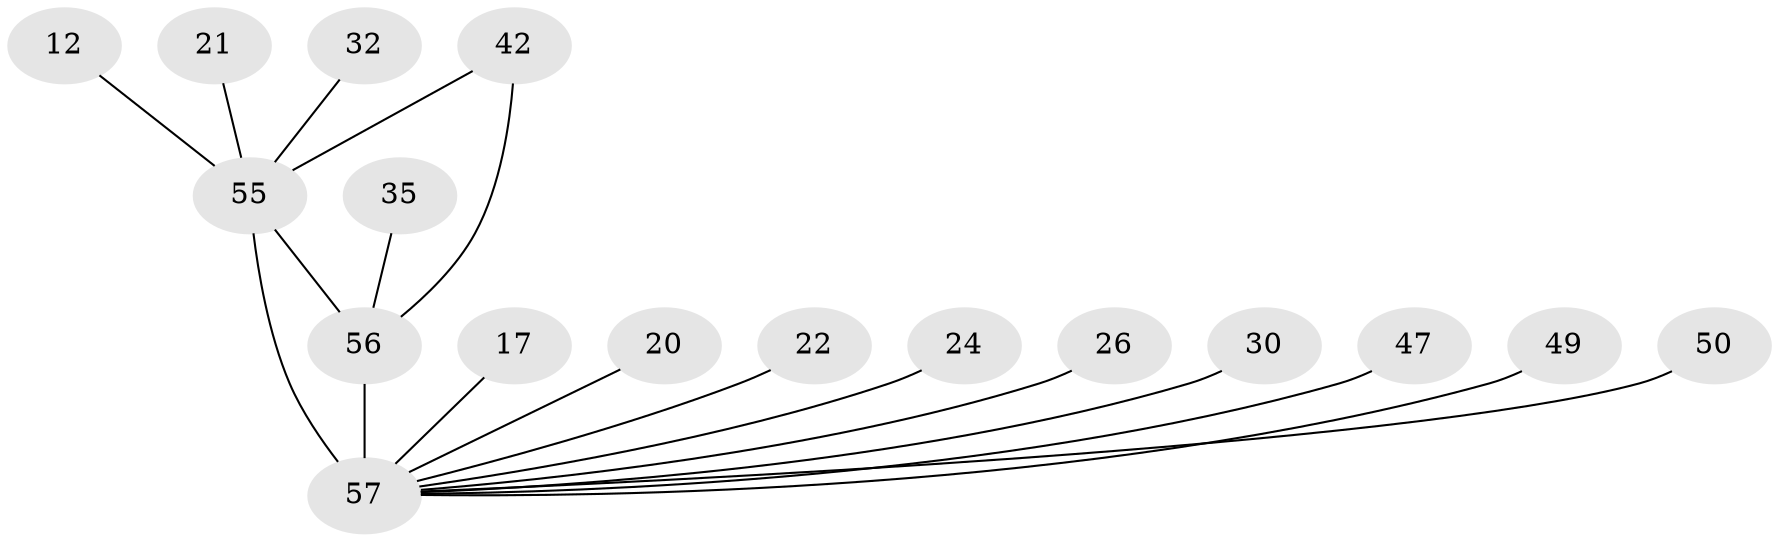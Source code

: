 // original degree distribution, {14: 0.017543859649122806, 11: 0.03508771929824561, 13: 0.03508771929824561, 15: 0.017543859649122806, 20: 0.05263157894736842, 27: 0.017543859649122806, 3: 0.21052631578947367, 2: 0.5614035087719298, 6: 0.017543859649122806, 4: 0.03508771929824561}
// Generated by graph-tools (version 1.1) at 2025/46/03/04/25 21:46:39]
// undirected, 17 vertices, 18 edges
graph export_dot {
graph [start="1"]
  node [color=gray90,style=filled];
  12;
  17;
  20;
  21;
  22;
  24;
  26;
  30;
  32;
  35;
  42;
  47;
  49;
  50 [super="+46"];
  55 [super="+34+25+43+40"];
  56 [super="+11+4+52"];
  57 [super="+54"];
  12 -- 55;
  17 -- 57 [weight=2];
  20 -- 57 [weight=2];
  21 -- 55 [weight=2];
  22 -- 57 [weight=2];
  24 -- 57 [weight=2];
  26 -- 57 [weight=2];
  30 -- 57 [weight=2];
  32 -- 55 [weight=2];
  35 -- 56 [weight=2];
  42 -- 56;
  42 -- 55;
  47 -- 57 [weight=2];
  49 -- 57 [weight=2];
  50 -- 57 [weight=3];
  55 -- 56 [weight=18];
  55 -- 57 [weight=22];
  56 -- 57 [weight=24];
}
